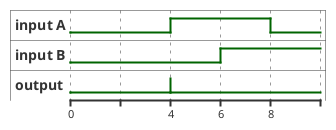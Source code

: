@startuml
binary "input A" as W0
binary "input B" as W1
binary "output" as W6

@0
W0 is {low,high} 
W1 is {low,high} 
W6 is {low,high} 

@0
W1 is low

W0 is low

@0
W6 is low

@4
W0 is high

@4
W6 is {low,high}

@6
W1 is high

@8
W0 is low

@enduml

